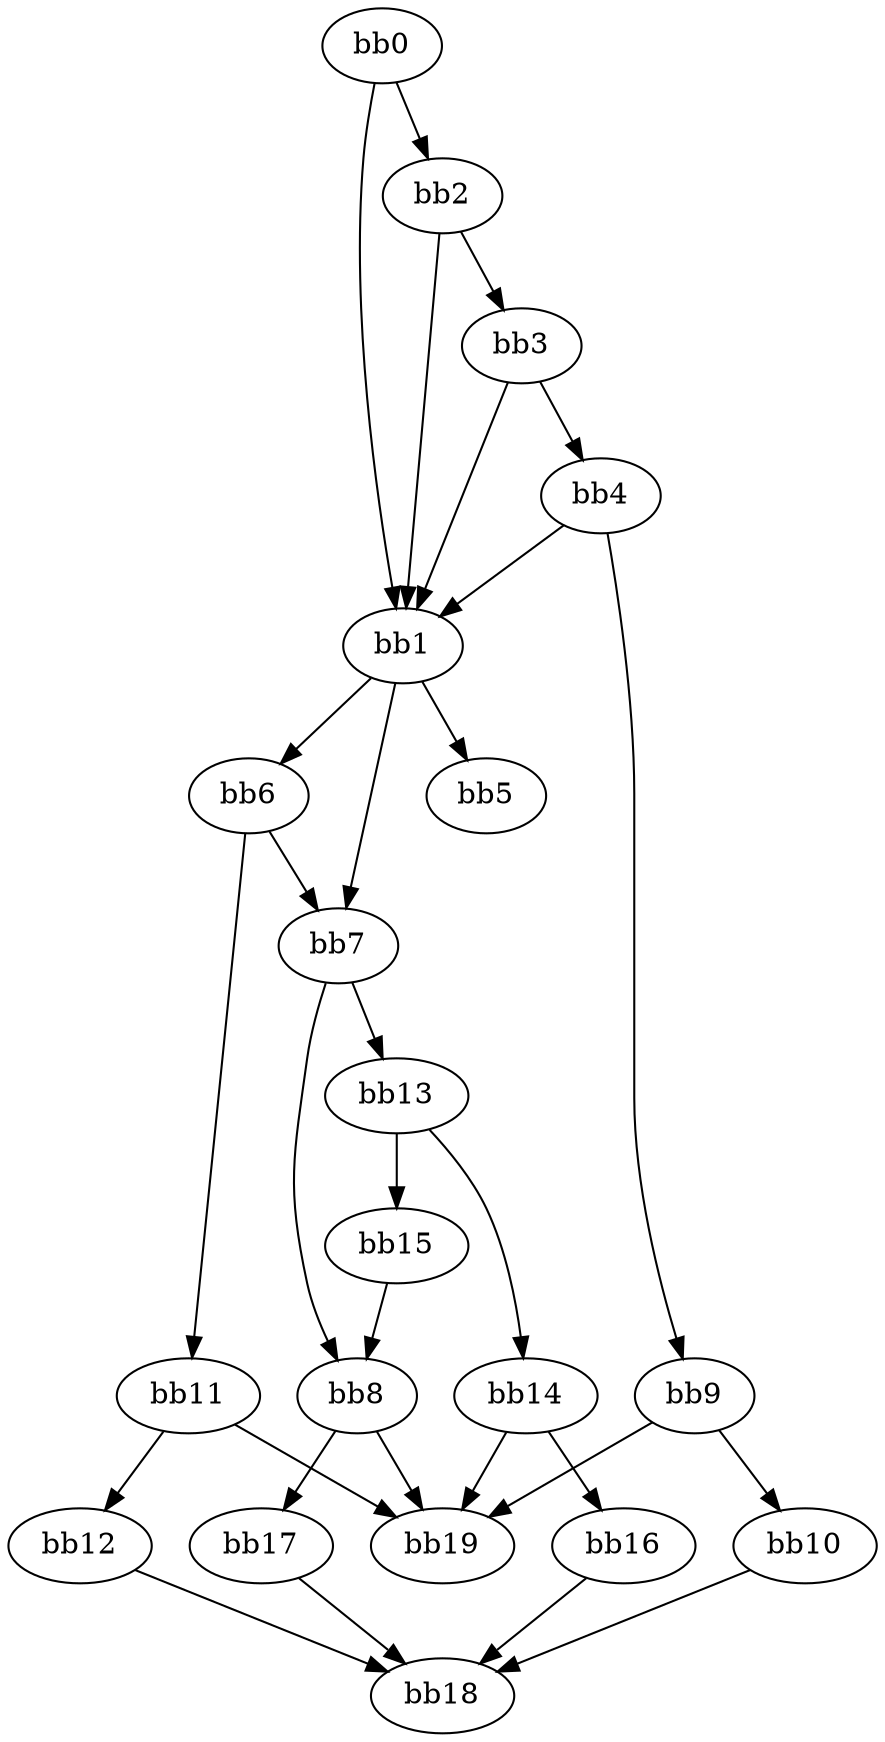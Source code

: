digraph {
    0 [ label = "bb0\l" ]
    1 [ label = "bb1\l" ]
    2 [ label = "bb2\l" ]
    3 [ label = "bb3\l" ]
    4 [ label = "bb4\l" ]
    5 [ label = "bb5\l" ]
    6 [ label = "bb6\l" ]
    7 [ label = "bb7\l" ]
    8 [ label = "bb8\l" ]
    9 [ label = "bb9\l" ]
    10 [ label = "bb10\l" ]
    11 [ label = "bb11\l" ]
    12 [ label = "bb12\l" ]
    13 [ label = "bb13\l" ]
    14 [ label = "bb14\l" ]
    15 [ label = "bb15\l" ]
    16 [ label = "bb16\l" ]
    17 [ label = "bb17\l" ]
    18 [ label = "bb18\l" ]
    19 [ label = "bb19\l" ]
    0 -> 1 [ ]
    0 -> 2 [ ]
    1 -> 5 [ ]
    1 -> 6 [ ]
    1 -> 7 [ ]
    2 -> 1 [ ]
    2 -> 3 [ ]
    3 -> 1 [ ]
    3 -> 4 [ ]
    4 -> 1 [ ]
    4 -> 9 [ ]
    6 -> 7 [ ]
    6 -> 11 [ ]
    7 -> 8 [ ]
    7 -> 13 [ ]
    8 -> 17 [ ]
    8 -> 19 [ ]
    9 -> 10 [ ]
    9 -> 19 [ ]
    10 -> 18 [ ]
    11 -> 12 [ ]
    11 -> 19 [ ]
    12 -> 18 [ ]
    13 -> 14 [ ]
    13 -> 15 [ ]
    14 -> 16 [ ]
    14 -> 19 [ ]
    15 -> 8 [ ]
    16 -> 18 [ ]
    17 -> 18 [ ]
}

